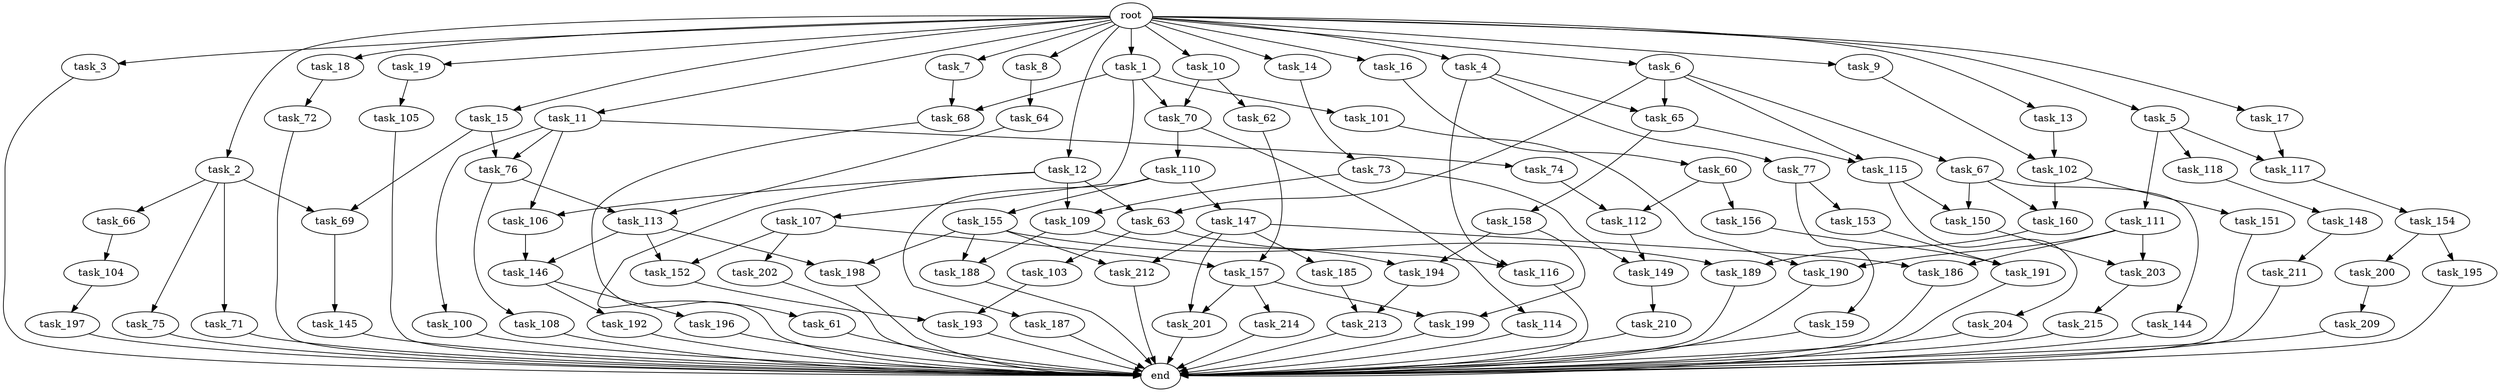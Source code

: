 digraph G {
  root [size="0.000000"];
  task_1 [size="10.240000"];
  task_2 [size="10.240000"];
  task_3 [size="10.240000"];
  task_4 [size="10.240000"];
  task_5 [size="10.240000"];
  task_6 [size="10.240000"];
  task_7 [size="10.240000"];
  task_8 [size="10.240000"];
  task_9 [size="10.240000"];
  task_10 [size="10.240000"];
  task_11 [size="10.240000"];
  task_12 [size="10.240000"];
  task_13 [size="10.240000"];
  task_14 [size="10.240000"];
  task_15 [size="10.240000"];
  task_16 [size="10.240000"];
  task_17 [size="10.240000"];
  task_18 [size="10.240000"];
  task_19 [size="10.240000"];
  task_60 [size="8589934592.000000"];
  task_61 [size="4209067950.080000"];
  task_62 [size="8589934592.000000"];
  task_63 [size="12799002542.080000"];
  task_64 [size="1374389534.720000"];
  task_65 [size="8933531975.680000"];
  task_66 [size="773094113.280000"];
  task_67 [size="8589934592.000000"];
  task_68 [size="12799002542.080000"];
  task_69 [size="9363028705.280001"];
  task_70 [size="12799002542.080000"];
  task_71 [size="773094113.280000"];
  task_72 [size="4209067950.080000"];
  task_73 [size="773094113.280000"];
  task_74 [size="343597383.680000"];
  task_75 [size="773094113.280000"];
  task_76 [size="8933531975.680000"];
  task_77 [size="343597383.680000"];
  task_100 [size="343597383.680000"];
  task_101 [size="4209067950.080000"];
  task_102 [size="10050223472.639999"];
  task_103 [size="6957847019.520000"];
  task_104 [size="343597383.680000"];
  task_105 [size="6957847019.520000"];
  task_106 [size="4552665333.760000"];
  task_107 [size="4209067950.080000"];
  task_108 [size="3092376453.120000"];
  task_109 [size="11166914969.600000"];
  task_110 [size="1374389534.720000"];
  task_111 [size="3092376453.120000"];
  task_112 [size="2920577761.280000"];
  task_113 [size="6184752906.240000"];
  task_114 [size="1374389534.720000"];
  task_115 [size="9363028705.280001"];
  task_116 [size="7301444403.200000"];
  task_117 [size="6184752906.240000"];
  task_118 [size="3092376453.120000"];
  task_144 [size="5497558138.880000"];
  task_145 [size="8589934592.000000"];
  task_146 [size="4982162063.360000"];
  task_147 [size="3092376453.120000"];
  task_148 [size="343597383.680000"];
  task_149 [size="7730941132.800000"];
  task_150 [size="12455405158.400000"];
  task_151 [size="5497558138.880000"];
  task_152 [size="9706626088.960001"];
  task_153 [size="773094113.280000"];
  task_154 [size="773094113.280000"];
  task_155 [size="3092376453.120000"];
  task_156 [size="773094113.280000"];
  task_157 [size="10995116277.760000"];
  task_158 [size="773094113.280000"];
  task_159 [size="773094113.280000"];
  task_160 [size="10995116277.760000"];
  task_185 [size="343597383.680000"];
  task_186 [size="1116691496.960000"];
  task_187 [size="3092376453.120000"];
  task_188 [size="11166914969.600000"];
  task_189 [size="10050223472.639999"];
  task_190 [size="2147483648.000000"];
  task_191 [size="687194767.360000"];
  task_192 [size="3092376453.120000"];
  task_193 [size="1116691496.960000"];
  task_194 [size="5583457484.800000"];
  task_195 [size="773094113.280000"];
  task_196 [size="3092376453.120000"];
  task_197 [size="3092376453.120000"];
  task_198 [size="11166914969.600000"];
  task_199 [size="2748779069.440000"];
  task_200 [size="773094113.280000"];
  task_201 [size="1717986918.400000"];
  task_202 [size="5497558138.880000"];
  task_203 [size="9363028705.280001"];
  task_204 [size="6957847019.520000"];
  task_209 [size="3092376453.120000"];
  task_210 [size="4209067950.080000"];
  task_211 [size="2147483648.000000"];
  task_212 [size="7301444403.200000"];
  task_213 [size="3521873182.720000"];
  task_214 [size="1374389534.720000"];
  task_215 [size="2147483648.000000"];
  end [size="0.000000"];

  root -> task_1 [size="1.000000"];
  root -> task_2 [size="1.000000"];
  root -> task_3 [size="1.000000"];
  root -> task_4 [size="1.000000"];
  root -> task_5 [size="1.000000"];
  root -> task_6 [size="1.000000"];
  root -> task_7 [size="1.000000"];
  root -> task_8 [size="1.000000"];
  root -> task_9 [size="1.000000"];
  root -> task_10 [size="1.000000"];
  root -> task_11 [size="1.000000"];
  root -> task_12 [size="1.000000"];
  root -> task_13 [size="1.000000"];
  root -> task_14 [size="1.000000"];
  root -> task_15 [size="1.000000"];
  root -> task_16 [size="1.000000"];
  root -> task_17 [size="1.000000"];
  root -> task_18 [size="1.000000"];
  root -> task_19 [size="1.000000"];
  task_1 -> task_68 [size="411041792.000000"];
  task_1 -> task_70 [size="411041792.000000"];
  task_1 -> task_101 [size="411041792.000000"];
  task_1 -> task_107 [size="411041792.000000"];
  task_2 -> task_66 [size="75497472.000000"];
  task_2 -> task_69 [size="75497472.000000"];
  task_2 -> task_71 [size="75497472.000000"];
  task_2 -> task_75 [size="75497472.000000"];
  task_3 -> end [size="1.000000"];
  task_4 -> task_65 [size="33554432.000000"];
  task_4 -> task_77 [size="33554432.000000"];
  task_4 -> task_116 [size="33554432.000000"];
  task_5 -> task_111 [size="301989888.000000"];
  task_5 -> task_117 [size="301989888.000000"];
  task_5 -> task_118 [size="301989888.000000"];
  task_6 -> task_63 [size="838860800.000000"];
  task_6 -> task_65 [size="838860800.000000"];
  task_6 -> task_67 [size="838860800.000000"];
  task_6 -> task_115 [size="838860800.000000"];
  task_7 -> task_68 [size="838860800.000000"];
  task_8 -> task_64 [size="134217728.000000"];
  task_9 -> task_102 [size="301989888.000000"];
  task_10 -> task_62 [size="838860800.000000"];
  task_10 -> task_70 [size="838860800.000000"];
  task_11 -> task_74 [size="33554432.000000"];
  task_11 -> task_76 [size="33554432.000000"];
  task_11 -> task_100 [size="33554432.000000"];
  task_11 -> task_106 [size="33554432.000000"];
  task_12 -> task_61 [size="411041792.000000"];
  task_12 -> task_63 [size="411041792.000000"];
  task_12 -> task_106 [size="411041792.000000"];
  task_12 -> task_109 [size="411041792.000000"];
  task_13 -> task_102 [size="679477248.000000"];
  task_14 -> task_73 [size="75497472.000000"];
  task_15 -> task_69 [size="838860800.000000"];
  task_15 -> task_76 [size="838860800.000000"];
  task_16 -> task_60 [size="838860800.000000"];
  task_17 -> task_117 [size="301989888.000000"];
  task_18 -> task_72 [size="411041792.000000"];
  task_19 -> task_105 [size="679477248.000000"];
  task_60 -> task_112 [size="75497472.000000"];
  task_60 -> task_156 [size="75497472.000000"];
  task_61 -> end [size="1.000000"];
  task_62 -> task_157 [size="536870912.000000"];
  task_63 -> task_103 [size="679477248.000000"];
  task_63 -> task_116 [size="679477248.000000"];
  task_64 -> task_113 [size="301989888.000000"];
  task_65 -> task_115 [size="75497472.000000"];
  task_65 -> task_158 [size="75497472.000000"];
  task_66 -> task_104 [size="33554432.000000"];
  task_67 -> task_144 [size="536870912.000000"];
  task_67 -> task_150 [size="536870912.000000"];
  task_67 -> task_160 [size="536870912.000000"];
  task_68 -> end [size="1.000000"];
  task_69 -> task_145 [size="838860800.000000"];
  task_70 -> task_110 [size="134217728.000000"];
  task_70 -> task_114 [size="134217728.000000"];
  task_71 -> end [size="1.000000"];
  task_72 -> end [size="1.000000"];
  task_73 -> task_109 [size="679477248.000000"];
  task_73 -> task_149 [size="679477248.000000"];
  task_74 -> task_112 [size="209715200.000000"];
  task_75 -> end [size="1.000000"];
  task_76 -> task_108 [size="301989888.000000"];
  task_76 -> task_113 [size="301989888.000000"];
  task_77 -> task_153 [size="75497472.000000"];
  task_77 -> task_159 [size="75497472.000000"];
  task_100 -> end [size="1.000000"];
  task_101 -> task_190 [size="134217728.000000"];
  task_102 -> task_151 [size="536870912.000000"];
  task_102 -> task_160 [size="536870912.000000"];
  task_103 -> task_193 [size="33554432.000000"];
  task_104 -> task_197 [size="301989888.000000"];
  task_105 -> end [size="1.000000"];
  task_106 -> task_146 [size="75497472.000000"];
  task_107 -> task_152 [size="536870912.000000"];
  task_107 -> task_157 [size="536870912.000000"];
  task_107 -> task_202 [size="536870912.000000"];
  task_108 -> end [size="1.000000"];
  task_109 -> task_188 [size="411041792.000000"];
  task_109 -> task_194 [size="411041792.000000"];
  task_110 -> task_147 [size="301989888.000000"];
  task_110 -> task_155 [size="301989888.000000"];
  task_110 -> task_187 [size="301989888.000000"];
  task_111 -> task_186 [size="75497472.000000"];
  task_111 -> task_190 [size="75497472.000000"];
  task_111 -> task_203 [size="75497472.000000"];
  task_112 -> task_149 [size="75497472.000000"];
  task_113 -> task_146 [size="411041792.000000"];
  task_113 -> task_152 [size="411041792.000000"];
  task_113 -> task_198 [size="411041792.000000"];
  task_114 -> end [size="1.000000"];
  task_115 -> task_150 [size="679477248.000000"];
  task_115 -> task_204 [size="679477248.000000"];
  task_116 -> end [size="1.000000"];
  task_117 -> task_154 [size="75497472.000000"];
  task_118 -> task_148 [size="33554432.000000"];
  task_144 -> end [size="1.000000"];
  task_145 -> end [size="1.000000"];
  task_146 -> task_192 [size="301989888.000000"];
  task_146 -> task_196 [size="301989888.000000"];
  task_147 -> task_185 [size="33554432.000000"];
  task_147 -> task_186 [size="33554432.000000"];
  task_147 -> task_201 [size="33554432.000000"];
  task_147 -> task_212 [size="33554432.000000"];
  task_148 -> task_211 [size="209715200.000000"];
  task_149 -> task_210 [size="411041792.000000"];
  task_150 -> task_203 [size="838860800.000000"];
  task_151 -> end [size="1.000000"];
  task_152 -> task_193 [size="75497472.000000"];
  task_153 -> task_191 [size="33554432.000000"];
  task_154 -> task_195 [size="75497472.000000"];
  task_154 -> task_200 [size="75497472.000000"];
  task_155 -> task_188 [size="679477248.000000"];
  task_155 -> task_189 [size="679477248.000000"];
  task_155 -> task_198 [size="679477248.000000"];
  task_155 -> task_212 [size="679477248.000000"];
  task_156 -> task_191 [size="33554432.000000"];
  task_157 -> task_199 [size="134217728.000000"];
  task_157 -> task_201 [size="134217728.000000"];
  task_157 -> task_214 [size="134217728.000000"];
  task_158 -> task_194 [size="134217728.000000"];
  task_158 -> task_199 [size="134217728.000000"];
  task_159 -> end [size="1.000000"];
  task_160 -> task_189 [size="301989888.000000"];
  task_185 -> task_213 [size="134217728.000000"];
  task_186 -> end [size="1.000000"];
  task_187 -> end [size="1.000000"];
  task_188 -> end [size="1.000000"];
  task_189 -> end [size="1.000000"];
  task_190 -> end [size="1.000000"];
  task_191 -> end [size="1.000000"];
  task_192 -> end [size="1.000000"];
  task_193 -> end [size="1.000000"];
  task_194 -> task_213 [size="209715200.000000"];
  task_195 -> end [size="1.000000"];
  task_196 -> end [size="1.000000"];
  task_197 -> end [size="1.000000"];
  task_198 -> end [size="1.000000"];
  task_199 -> end [size="1.000000"];
  task_200 -> task_209 [size="301989888.000000"];
  task_201 -> end [size="1.000000"];
  task_202 -> end [size="1.000000"];
  task_203 -> task_215 [size="209715200.000000"];
  task_204 -> end [size="1.000000"];
  task_209 -> end [size="1.000000"];
  task_210 -> end [size="1.000000"];
  task_211 -> end [size="1.000000"];
  task_212 -> end [size="1.000000"];
  task_213 -> end [size="1.000000"];
  task_214 -> end [size="1.000000"];
  task_215 -> end [size="1.000000"];
}
